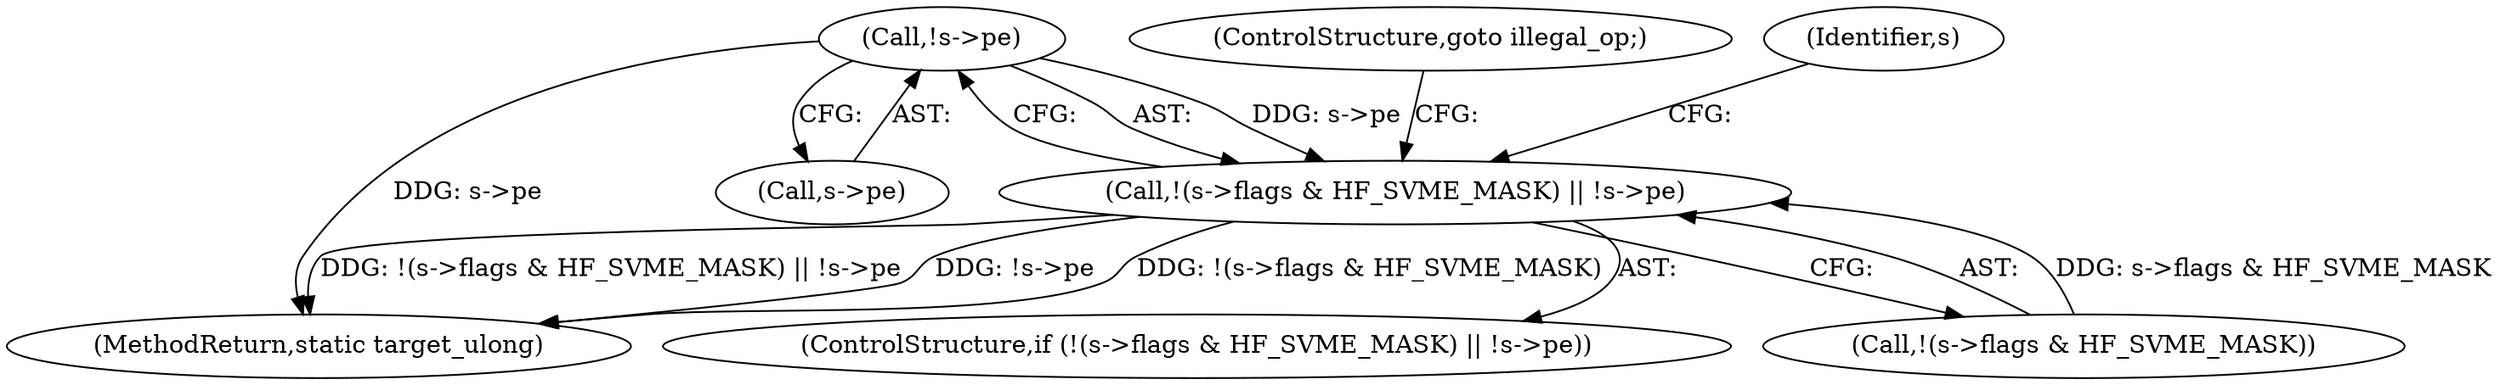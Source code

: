 digraph "0_qemu_30663fd26c0307e414622c7a8607fbc04f92ec14@pointer" {
"1008983" [label="(Call,!s->pe)"];
"1008976" [label="(Call,!(s->flags & HF_SVME_MASK) || !s->pe)"];
"1011840" [label="(MethodReturn,static target_ulong)"];
"1008975" [label="(ControlStructure,if (!(s->flags & HF_SVME_MASK) || !s->pe))"];
"1008976" [label="(Call,!(s->flags & HF_SVME_MASK) || !s->pe)"];
"1008988" [label="(ControlStructure,goto illegal_op;)"];
"1008992" [label="(Identifier,s)"];
"1008984" [label="(Call,s->pe)"];
"1008983" [label="(Call,!s->pe)"];
"1008977" [label="(Call,!(s->flags & HF_SVME_MASK))"];
"1008983" -> "1008976"  [label="AST: "];
"1008983" -> "1008984"  [label="CFG: "];
"1008984" -> "1008983"  [label="AST: "];
"1008976" -> "1008983"  [label="CFG: "];
"1008983" -> "1011840"  [label="DDG: s->pe"];
"1008983" -> "1008976"  [label="DDG: s->pe"];
"1008976" -> "1008975"  [label="AST: "];
"1008976" -> "1008977"  [label="CFG: "];
"1008977" -> "1008976"  [label="AST: "];
"1008988" -> "1008976"  [label="CFG: "];
"1008992" -> "1008976"  [label="CFG: "];
"1008976" -> "1011840"  [label="DDG: !(s->flags & HF_SVME_MASK)"];
"1008976" -> "1011840"  [label="DDG: !(s->flags & HF_SVME_MASK) || !s->pe"];
"1008976" -> "1011840"  [label="DDG: !s->pe"];
"1008977" -> "1008976"  [label="DDG: s->flags & HF_SVME_MASK"];
}
